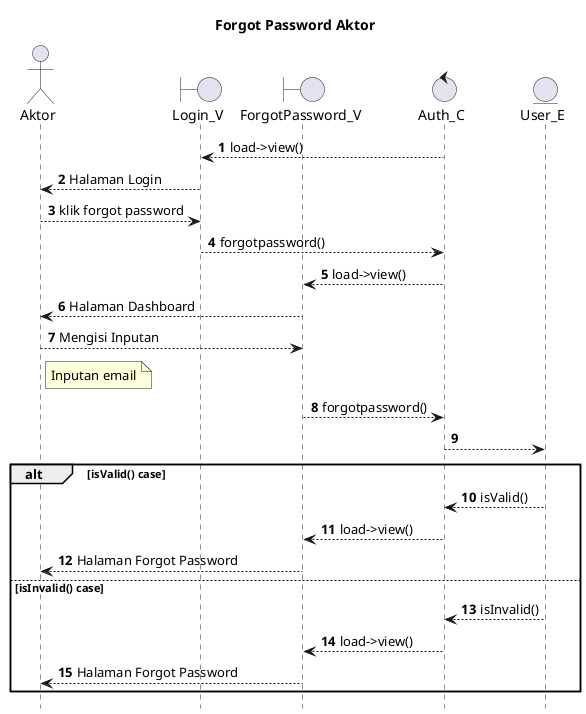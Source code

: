@startuml

autonumber
hide footbox
title Forgot Password Aktor

Actor Aktor
boundary Login_V
boundary ForgotPassword_V
control Auth_C
Entity User_E

Auth_C --> Login_V: load->view()
Login_V --> Aktor: Halaman Login

Aktor --> Login_V: klik forgot password
Login_V --> Auth_C: forgotpassword()
Auth_C --> ForgotPassword_V: load->view()
ForgotPassword_V --> Aktor: Halaman Dashboard

Aktor --> ForgotPassword_V: Mengisi Inputan
    note right of Aktor
        Inputan email
            end note
ForgotPassword_V --> Auth_C: forgotpassword()
Auth_C --> User_E:

alt isValid() case
    
    User_E --> Auth_C: isValid()
    Auth_C --> ForgotPassword_V: load->view()
    ForgotPassword_V --> Aktor: Halaman Forgot Password

else isInvalid() case
    
    User_E --> Auth_C: isInvalid()
    Auth_C --> ForgotPassword_V: load->view()
    ForgotPassword_V --> Aktor: Halaman Forgot Password

end

@enduml